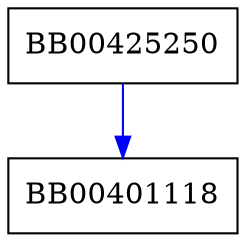 digraph decoder_cmp {
  node [shape="box"];
  graph [splines=ortho];
  BB00425250 -> BB00401118 [color="blue"];
}